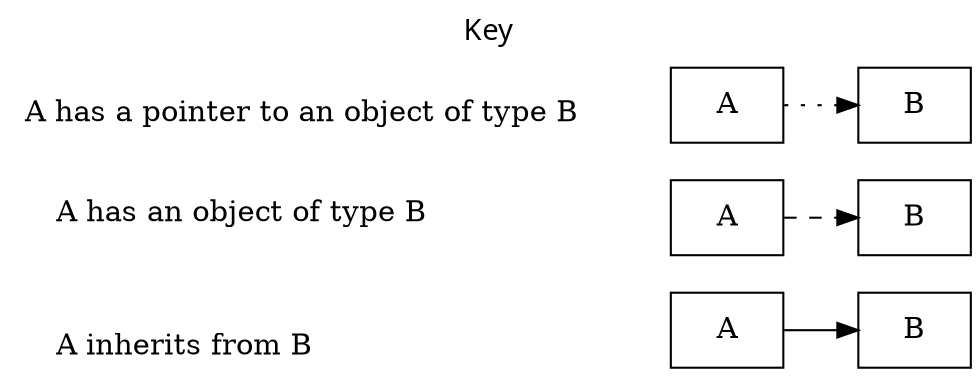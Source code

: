 digraph key
{
    fontpath = "/Downloads/sf-florencesans/TrueType"
    fontname = "SFFlorencesans.ttf"

    label="Key";
    labelloc = top;
    
    rankdir = LR

    {
        child [label = "A", shape = rectangle]
        parent [label = "B", shape = rectangle]
        child -> parent [style = solid] 
        k1 [shape=plaintext, style=solid, label="\lA inherits from B\l", width=3.5]
    }

    {
        container[label = "A", shape = rectangle]
        element[label = "B", shape = rectangle]
        container -> element [style = dashed]
        k2[shape=plaintext, style=solid, label="A has an object of type B\l", width=3.5]
    }

    {
        H[label = "A", shape = rectangle]
        J[label = "B", shape = rectangle]
        H -> J [style = dotted]
        k3[shape=plaintext, style=solid, label="\lA has a pointer to an object of type B\l", width=3.5]
    }

    {rank = source; k3 k2 k1}

}   